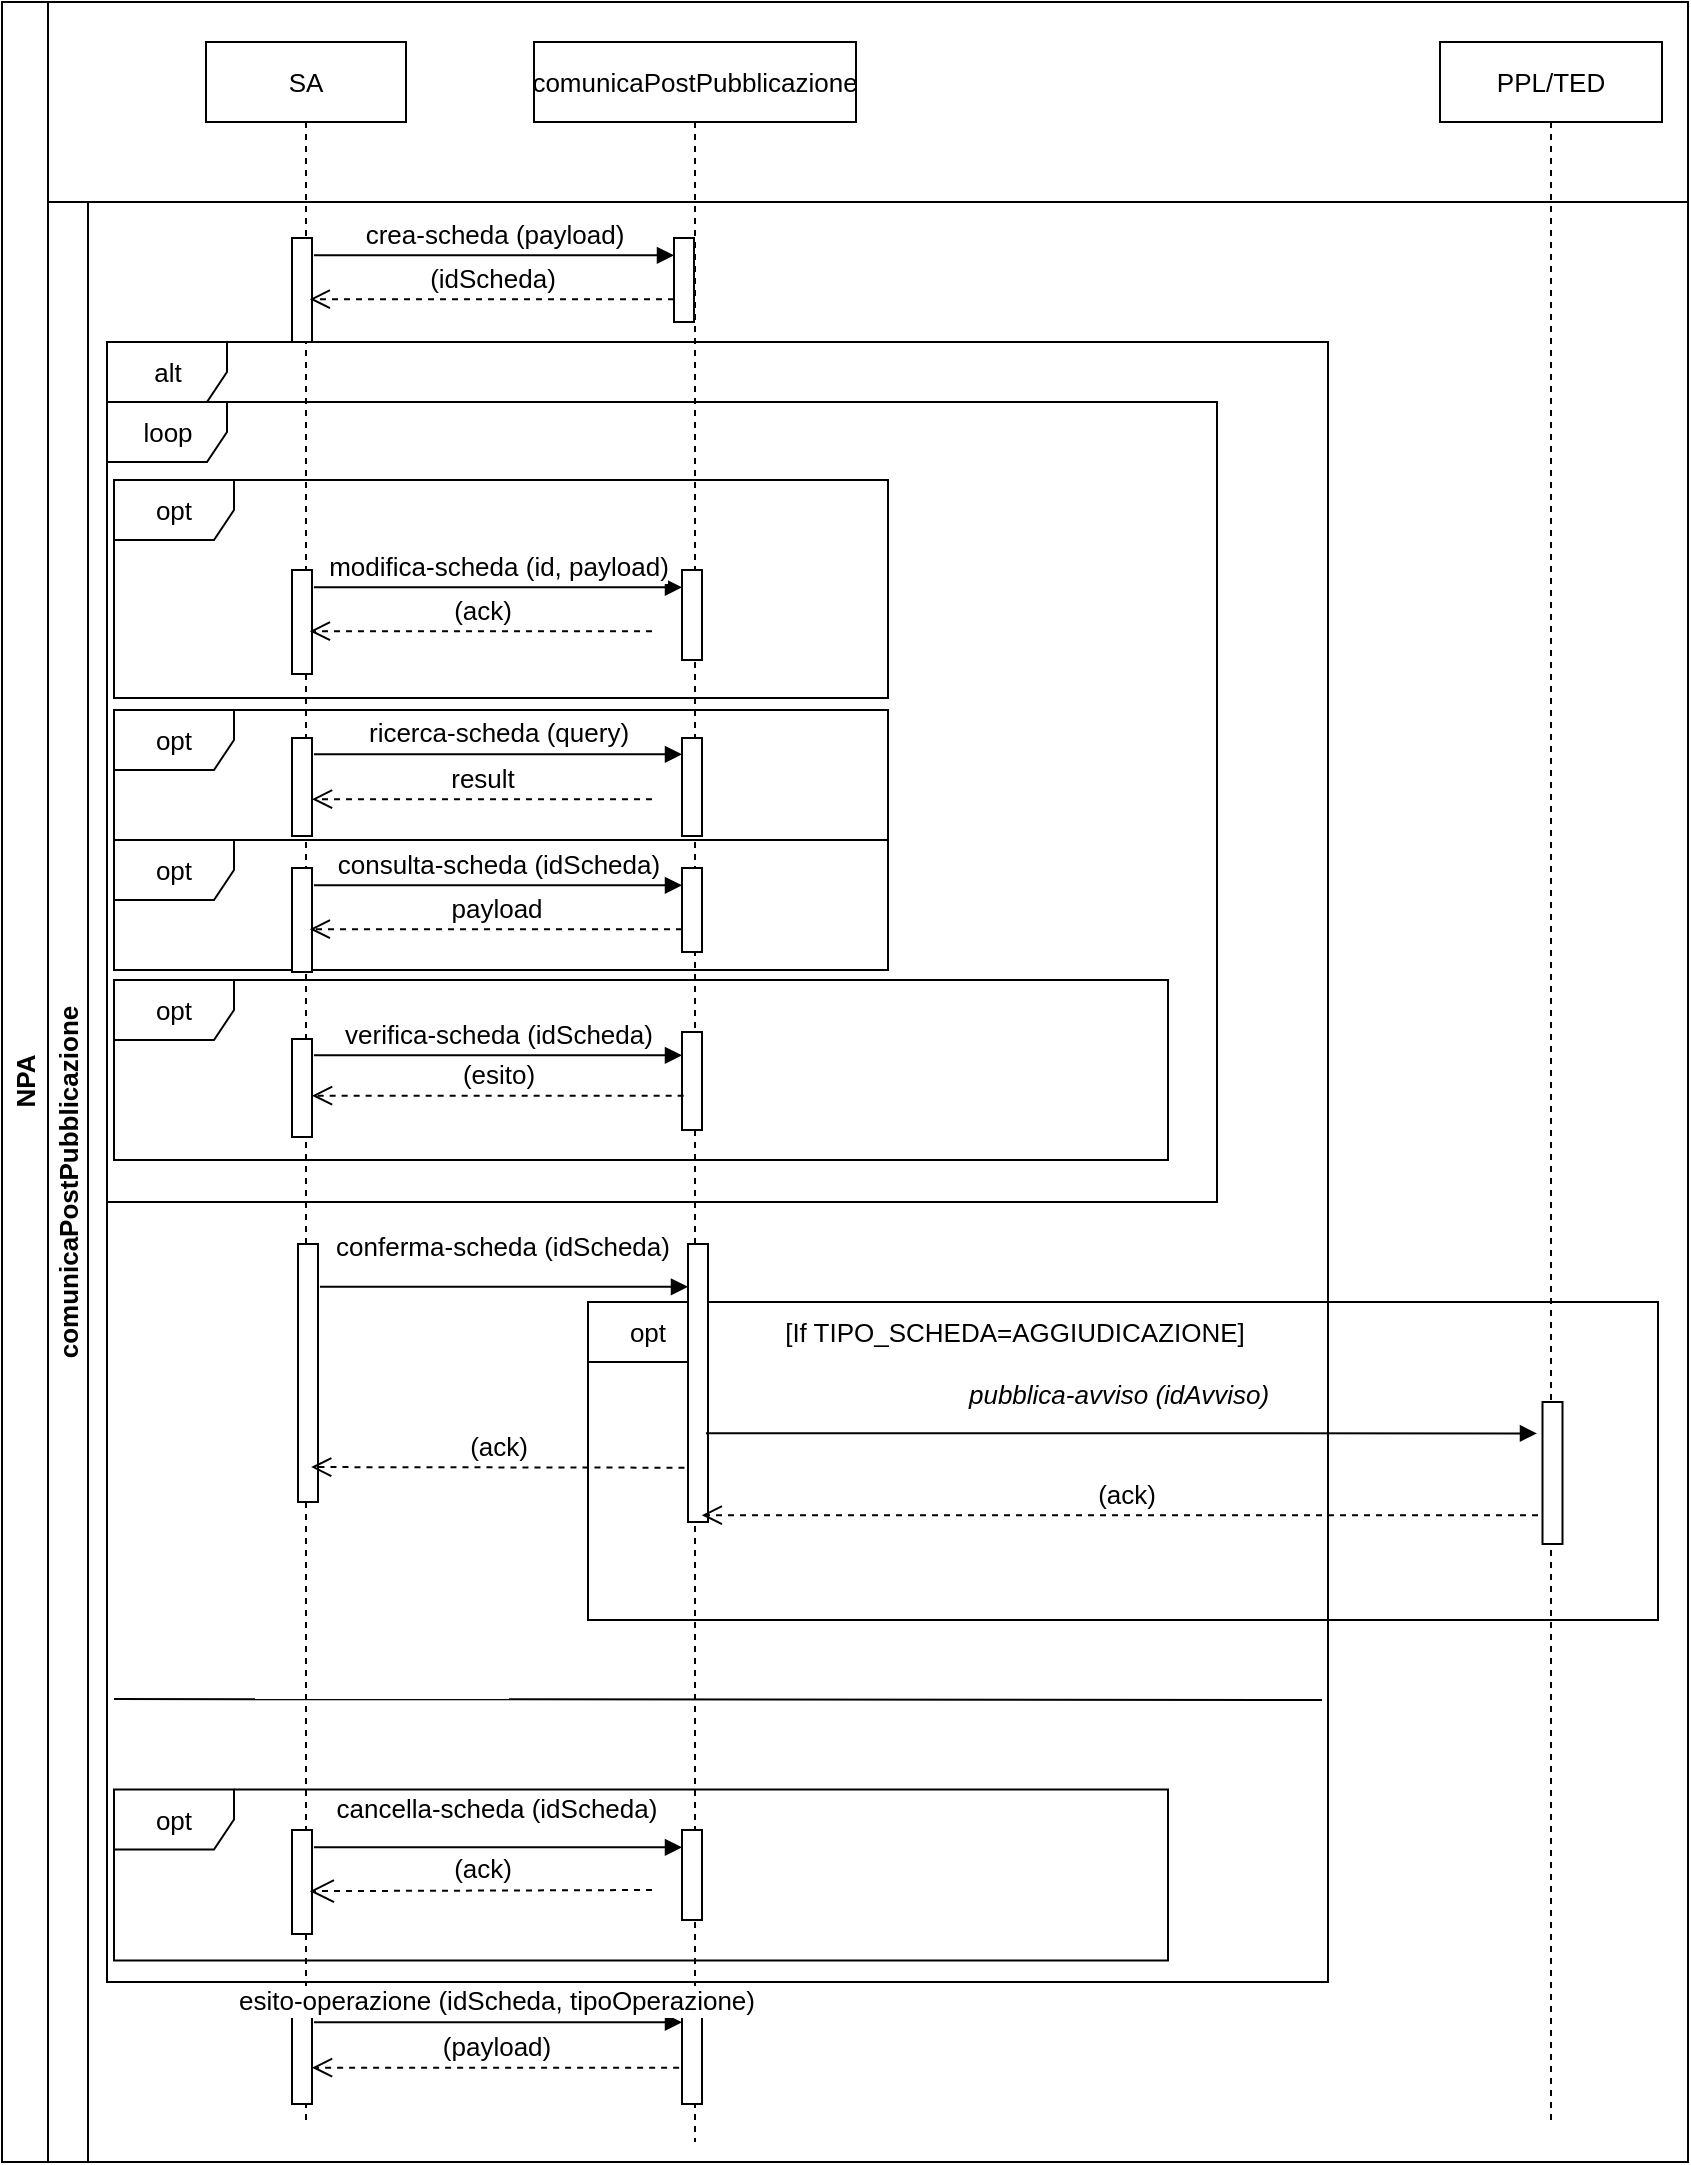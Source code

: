 <mxfile version="20.8.10" type="device"><diagram name="Sequence comunicaPostPubblicazione" id="Ietbm_civtzvMx1Zgd2v"><mxGraphModel dx="1985" dy="1298" grid="0" gridSize="10" guides="1" tooltips="1" connect="1" arrows="1" fold="1" page="1" pageScale="1" pageWidth="850" pageHeight="1100" math="0" shadow="0"><root><mxCell id="0"/><mxCell id="1" parent="0"/><mxCell id="IMptIWomryqyAkN4y-hL-1" value="opt" style="shape=umlFrame;whiteSpace=wrap;html=1;fontSize=13;" vertex="1" parent="1"><mxGeometry x="96" y="394" width="387" height="65" as="geometry"/></mxCell><mxCell id="IMptIWomryqyAkN4y-hL-2" value="opt" style="shape=umlFrame;whiteSpace=wrap;html=1;fontSize=13;" vertex="1" parent="1"><mxGeometry x="96" y="459" width="387" height="65" as="geometry"/></mxCell><mxCell id="IMptIWomryqyAkN4y-hL-3" value="NPA" style="swimlane;horizontal=0;whiteSpace=wrap;html=1;strokeWidth=1;fontSize=13;" vertex="1" parent="1"><mxGeometry x="40" y="40" width="843" height="1080" as="geometry"/></mxCell><mxCell id="IMptIWomryqyAkN4y-hL-4" value="comunicaPostPubblicazione" style="shape=umlLifeline;perimeter=lifelinePerimeter;whiteSpace=wrap;html=1;container=1;collapsible=0;recursiveResize=0;outlineConnect=0;fontSize=13;" vertex="1" parent="IMptIWomryqyAkN4y-hL-3"><mxGeometry x="266" y="20" width="161" height="1050" as="geometry"/></mxCell><mxCell id="IMptIWomryqyAkN4y-hL-5" value="" style="html=1;points=[];perimeter=orthogonalPerimeter;fontSize=13;" vertex="1" parent="IMptIWomryqyAkN4y-hL-4"><mxGeometry x="70" y="98" width="10" height="42" as="geometry"/></mxCell><mxCell id="IMptIWomryqyAkN4y-hL-6" value="SA" style="shape=umlLifeline;perimeter=lifelinePerimeter;whiteSpace=wrap;html=1;container=1;collapsible=0;recursiveResize=0;outlineConnect=0;fontSize=13;" vertex="1" parent="IMptIWomryqyAkN4y-hL-3"><mxGeometry x="102" y="20" width="100" height="1040" as="geometry"/></mxCell><mxCell id="IMptIWomryqyAkN4y-hL-7" value="comunicaPostPubblicazione" style="swimlane;startSize=20;horizontal=0;html=1;whiteSpace=wrap;fontSize=13;" vertex="1" parent="IMptIWomryqyAkN4y-hL-3"><mxGeometry x="23" y="100" width="820" height="980" as="geometry"><mxRectangle x="23" y="120" width="40" height="130" as="alternateBounds"/></mxGeometry></mxCell><mxCell id="IMptIWomryqyAkN4y-hL-8" value="opt" style="shape=umlFrame;whiteSpace=wrap;html=1;fontSize=13;" vertex="1" parent="IMptIWomryqyAkN4y-hL-7"><mxGeometry x="33" y="793.75" width="527" height="85.5" as="geometry"/></mxCell><mxCell id="IMptIWomryqyAkN4y-hL-9" value="&lt;font color=&quot;#000000&quot;&gt;opt&lt;/font&gt;" style="shape=umlFrame;whiteSpace=wrap;html=1;fontColor=#FF0000;strokeColor=#000000;fontSize=13;" vertex="1" parent="IMptIWomryqyAkN4y-hL-7"><mxGeometry x="270" y="550" width="535" height="159" as="geometry"/></mxCell><mxCell id="IMptIWomryqyAkN4y-hL-10" value="opt" style="shape=umlFrame;whiteSpace=wrap;html=1;fontSize=13;" vertex="1" parent="IMptIWomryqyAkN4y-hL-7"><mxGeometry x="33" y="139" width="387" height="109" as="geometry"/></mxCell><mxCell id="IMptIWomryqyAkN4y-hL-11" value="loop" style="shape=umlFrame;whiteSpace=wrap;html=1;fontSize=13;" vertex="1" parent="IMptIWomryqyAkN4y-hL-7"><mxGeometry x="29.5" y="100" width="555" height="400" as="geometry"/></mxCell><mxCell id="IMptIWomryqyAkN4y-hL-12" value="alt" style="shape=umlFrame;whiteSpace=wrap;html=1;fontSize=13;" vertex="1" parent="IMptIWomryqyAkN4y-hL-7"><mxGeometry x="29.5" y="70" width="610.5" height="820" as="geometry"/></mxCell><mxCell id="IMptIWomryqyAkN4y-hL-13" value="" style="html=1;points=[];perimeter=orthogonalPerimeter;fontSize=13;" vertex="1" parent="IMptIWomryqyAkN4y-hL-7"><mxGeometry x="122" y="18" width="10" height="52" as="geometry"/></mxCell><mxCell id="IMptIWomryqyAkN4y-hL-14" value="" style="html=1;points=[];perimeter=orthogonalPerimeter;fontSize=13;" vertex="1" parent="IMptIWomryqyAkN4y-hL-7"><mxGeometry x="122" y="184" width="10" height="52" as="geometry"/></mxCell><mxCell id="IMptIWomryqyAkN4y-hL-15" value="(ack)" style="html=1;verticalAlign=bottom;endArrow=open;dashed=1;endSize=8;rounded=0;entryX=0.89;entryY=0.588;entryDx=0;entryDy=0;entryPerimeter=0;fontSize=13;" edge="1" parent="IMptIWomryqyAkN4y-hL-7" target="IMptIWomryqyAkN4y-hL-14"><mxGeometry relative="1" as="geometry"><mxPoint x="302" y="214.576" as="sourcePoint"/><mxPoint x="327" y="256" as="targetPoint"/></mxGeometry></mxCell><mxCell id="IMptIWomryqyAkN4y-hL-16" value="" style="html=1;points=[];perimeter=orthogonalPerimeter;fontSize=13;" vertex="1" parent="IMptIWomryqyAkN4y-hL-7"><mxGeometry x="317" y="184" width="10" height="45" as="geometry"/></mxCell><mxCell id="IMptIWomryqyAkN4y-hL-17" value="modifica-scheda (id, payload)" style="html=1;verticalAlign=bottom;endArrow=block;rounded=0;exitX=1.097;exitY=0.166;exitDx=0;exitDy=0;exitPerimeter=0;endFill=1;fontSize=13;" edge="1" parent="IMptIWomryqyAkN4y-hL-7" source="IMptIWomryqyAkN4y-hL-14" target="IMptIWomryqyAkN4y-hL-16"><mxGeometry width="80" relative="1" as="geometry"><mxPoint x="195.97" y="352.632" as="sourcePoint"/><mxPoint x="365" y="352.632" as="targetPoint"/></mxGeometry></mxCell><mxCell id="IMptIWomryqyAkN4y-hL-18" value="" style="html=1;points=[];perimeter=orthogonalPerimeter;fontSize=13;" vertex="1" parent="IMptIWomryqyAkN4y-hL-7"><mxGeometry x="122" y="268" width="10" height="49" as="geometry"/></mxCell><mxCell id="IMptIWomryqyAkN4y-hL-19" value="result" style="html=1;verticalAlign=bottom;endArrow=open;dashed=1;endSize=8;rounded=0;fontSize=13;" edge="1" parent="IMptIWomryqyAkN4y-hL-7" target="IMptIWomryqyAkN4y-hL-18"><mxGeometry relative="1" as="geometry"><mxPoint x="302" y="298.576" as="sourcePoint"/><mxPoint x="127" y="297" as="targetPoint"/></mxGeometry></mxCell><mxCell id="IMptIWomryqyAkN4y-hL-20" value="" style="html=1;points=[];perimeter=orthogonalPerimeter;fontSize=13;" vertex="1" parent="IMptIWomryqyAkN4y-hL-7"><mxGeometry x="317" y="268" width="10" height="49" as="geometry"/></mxCell><mxCell id="IMptIWomryqyAkN4y-hL-21" value="ricerca-scheda (query)" style="html=1;verticalAlign=bottom;endArrow=block;rounded=0;exitX=1.097;exitY=0.166;exitDx=0;exitDy=0;exitPerimeter=0;endFill=1;fontSize=13;" edge="1" parent="IMptIWomryqyAkN4y-hL-7" source="IMptIWomryqyAkN4y-hL-18" target="IMptIWomryqyAkN4y-hL-20"><mxGeometry x="-0.0" width="80" relative="1" as="geometry"><mxPoint x="132.97" y="276.632" as="sourcePoint"/><mxPoint x="302" y="276.632" as="targetPoint"/><mxPoint as="offset"/></mxGeometry></mxCell><mxCell id="IMptIWomryqyAkN4y-hL-22" value="" style="html=1;points=[];perimeter=orthogonalPerimeter;fontSize=13;" vertex="1" parent="IMptIWomryqyAkN4y-hL-7"><mxGeometry x="122" y="333" width="10" height="52" as="geometry"/></mxCell><mxCell id="IMptIWomryqyAkN4y-hL-23" value="" style="html=1;points=[];perimeter=orthogonalPerimeter;fontSize=13;" vertex="1" parent="IMptIWomryqyAkN4y-hL-7"><mxGeometry x="122" y="814" width="10" height="52" as="geometry"/></mxCell><mxCell id="IMptIWomryqyAkN4y-hL-24" value="(ack)" style="html=1;verticalAlign=bottom;endArrow=open;dashed=1;endSize=10;rounded=0;entryX=0.89;entryY=0.588;entryDx=0;entryDy=0;entryPerimeter=0;fontSize=13;" edge="1" parent="IMptIWomryqyAkN4y-hL-7" target="IMptIWomryqyAkN4y-hL-23"><mxGeometry relative="1" as="geometry"><mxPoint x="302" y="844" as="sourcePoint"/><mxPoint x="264" y="726" as="targetPoint"/></mxGeometry></mxCell><mxCell id="IMptIWomryqyAkN4y-hL-25" value="" style="html=1;points=[];perimeter=orthogonalPerimeter;fontSize=13;" vertex="1" parent="IMptIWomryqyAkN4y-hL-7"><mxGeometry x="317" y="814" width="10" height="45" as="geometry"/></mxCell><mxCell id="IMptIWomryqyAkN4y-hL-26" value="cancella-scheda (idScheda)" style="html=1;verticalAlign=bottom;endArrow=block;rounded=0;exitX=1.097;exitY=0.166;exitDx=0;exitDy=0;exitPerimeter=0;endFill=1;fontSize=13;" edge="1" parent="IMptIWomryqyAkN4y-hL-7" source="IMptIWomryqyAkN4y-hL-23" target="IMptIWomryqyAkN4y-hL-25"><mxGeometry x="-0.011" y="9" width="80" relative="1" as="geometry"><mxPoint x="132.97" y="822.632" as="sourcePoint"/><mxPoint x="302" y="822.632" as="targetPoint"/><mxPoint as="offset"/></mxGeometry></mxCell><mxCell id="IMptIWomryqyAkN4y-hL-27" value="" style="html=1;points=[];perimeter=orthogonalPerimeter;fontSize=13;" vertex="1" parent="IMptIWomryqyAkN4y-hL-7"><mxGeometry x="122" y="902" width="10" height="49" as="geometry"/></mxCell><mxCell id="IMptIWomryqyAkN4y-hL-28" value="(payload)" style="html=1;verticalAlign=bottom;endArrow=open;dashed=1;endSize=8;rounded=0;exitX=-0.144;exitY=0.629;exitDx=0;exitDy=0;exitPerimeter=0;fontSize=13;" edge="1" parent="IMptIWomryqyAkN4y-hL-7" source="IMptIWomryqyAkN4y-hL-29" target="IMptIWomryqyAkN4y-hL-27"><mxGeometry relative="1" as="geometry"><mxPoint x="302" y="932.576" as="sourcePoint"/><mxPoint x="64" y="771" as="targetPoint"/></mxGeometry></mxCell><mxCell id="IMptIWomryqyAkN4y-hL-29" value="" style="html=1;points=[];perimeter=orthogonalPerimeter;fontSize=13;" vertex="1" parent="IMptIWomryqyAkN4y-hL-7"><mxGeometry x="317" y="902" width="10" height="49" as="geometry"/></mxCell><mxCell id="IMptIWomryqyAkN4y-hL-30" value="esito-operazione (idScheda, tipoOperazione)" style="html=1;verticalAlign=bottom;endArrow=block;rounded=0;exitX=1.097;exitY=0.166;exitDx=0;exitDy=0;exitPerimeter=0;endFill=1;fontSize=13;" edge="1" parent="IMptIWomryqyAkN4y-hL-7" source="IMptIWomryqyAkN4y-hL-27" target="IMptIWomryqyAkN4y-hL-29"><mxGeometry x="-0.011" width="80" relative="1" as="geometry"><mxPoint x="69.97" y="750.632" as="sourcePoint"/><mxPoint x="239" y="750.632" as="targetPoint"/><mxPoint as="offset"/></mxGeometry></mxCell><mxCell id="IMptIWomryqyAkN4y-hL-31" value="" style="html=1;points=[];perimeter=orthogonalPerimeter;fontSize=13;" vertex="1" parent="IMptIWomryqyAkN4y-hL-7"><mxGeometry x="317" y="333" width="10" height="42" as="geometry"/></mxCell><mxCell id="IMptIWomryqyAkN4y-hL-32" value="consulta-scheda (idScheda)" style="html=1;verticalAlign=bottom;endArrow=block;rounded=0;exitX=1.097;exitY=0.166;exitDx=0;exitDy=0;exitPerimeter=0;fontSize=13;" edge="1" parent="IMptIWomryqyAkN4y-hL-7" source="IMptIWomryqyAkN4y-hL-22" target="IMptIWomryqyAkN4y-hL-31"><mxGeometry x="-0.0" width="80" relative="1" as="geometry"><mxPoint x="87" y="305" as="sourcePoint"/><mxPoint x="167" y="305" as="targetPoint"/><mxPoint as="offset"/></mxGeometry></mxCell><mxCell id="IMptIWomryqyAkN4y-hL-33" value="payload" style="html=1;verticalAlign=bottom;endArrow=open;dashed=1;endSize=8;rounded=0;entryX=0.89;entryY=0.588;entryDx=0;entryDy=0;entryPerimeter=0;fontSize=13;" edge="1" parent="IMptIWomryqyAkN4y-hL-7" source="IMptIWomryqyAkN4y-hL-31" target="IMptIWomryqyAkN4y-hL-22"><mxGeometry relative="1" as="geometry"><mxPoint x="407" y="405" as="sourcePoint"/><mxPoint x="327" y="405" as="targetPoint"/></mxGeometry></mxCell><mxCell id="IMptIWomryqyAkN4y-hL-34" value="opt" style="shape=umlFrame;whiteSpace=wrap;html=1;fontSize=13;" vertex="1" parent="IMptIWomryqyAkN4y-hL-7"><mxGeometry x="33" y="389" width="527" height="90" as="geometry"/></mxCell><mxCell id="IMptIWomryqyAkN4y-hL-35" value="" style="html=1;points=[];perimeter=orthogonalPerimeter;fontSize=13;" vertex="1" parent="IMptIWomryqyAkN4y-hL-7"><mxGeometry x="317" y="415" width="10" height="49" as="geometry"/></mxCell><mxCell id="IMptIWomryqyAkN4y-hL-36" value="" style="html=1;points=[];perimeter=orthogonalPerimeter;fontSize=13;" vertex="1" parent="IMptIWomryqyAkN4y-hL-7"><mxGeometry x="122" y="418.5" width="10" height="49" as="geometry"/></mxCell><mxCell id="IMptIWomryqyAkN4y-hL-37" value="verifica-scheda (idScheda)" style="html=1;verticalAlign=bottom;endArrow=block;rounded=0;exitX=1.097;exitY=0.166;exitDx=0;exitDy=0;exitPerimeter=0;endFill=1;fontSize=13;" edge="1" parent="IMptIWomryqyAkN4y-hL-7" source="IMptIWomryqyAkN4y-hL-36" target="IMptIWomryqyAkN4y-hL-35"><mxGeometry x="-0.0" width="80" relative="1" as="geometry"><mxPoint x="-50.03" y="-161.868" as="sourcePoint"/><mxPoint x="119" y="-161.868" as="targetPoint"/><mxPoint as="offset"/></mxGeometry></mxCell><mxCell id="IMptIWomryqyAkN4y-hL-38" value="(esito)" style="html=1;verticalAlign=bottom;endArrow=open;dashed=1;endSize=8;rounded=0;exitX=0.083;exitY=0.65;exitDx=0;exitDy=0;exitPerimeter=0;fontSize=13;" edge="1" parent="IMptIWomryqyAkN4y-hL-7" source="IMptIWomryqyAkN4y-hL-35" target="IMptIWomryqyAkN4y-hL-36"><mxGeometry relative="1" as="geometry"><mxPoint x="484.75" y="452.478" as="sourcePoint"/><mxPoint x="153" y="452" as="targetPoint"/></mxGeometry></mxCell><mxCell id="IMptIWomryqyAkN4y-hL-39" value="[If TIPO_SCHEDA=AGGIUDICAZIONE]" style="text;html=1;strokeColor=none;fillColor=none;align=center;verticalAlign=middle;whiteSpace=wrap;rounded=0;fontColor=#000000;fontSize=13;" vertex="1" parent="IMptIWomryqyAkN4y-hL-7"><mxGeometry x="357" y="550" width="253" height="30" as="geometry"/></mxCell><mxCell id="IMptIWomryqyAkN4y-hL-40" value="crea-scheda (payload)" style="html=1;verticalAlign=bottom;endArrow=block;rounded=0;exitX=1.097;exitY=0.166;exitDx=0;exitDy=0;exitPerimeter=0;fontSize=13;" edge="1" parent="IMptIWomryqyAkN4y-hL-3" source="IMptIWomryqyAkN4y-hL-13" target="IMptIWomryqyAkN4y-hL-5"><mxGeometry x="-0.0" width="80" relative="1" as="geometry"><mxPoint x="150" y="125" as="sourcePoint"/><mxPoint x="230" y="125" as="targetPoint"/><mxPoint as="offset"/></mxGeometry></mxCell><mxCell id="IMptIWomryqyAkN4y-hL-41" value="(idScheda)" style="html=1;verticalAlign=bottom;endArrow=open;dashed=1;endSize=8;rounded=0;entryX=0.89;entryY=0.588;entryDx=0;entryDy=0;entryPerimeter=0;fontSize=13;" edge="1" parent="IMptIWomryqyAkN4y-hL-3" source="IMptIWomryqyAkN4y-hL-5" target="IMptIWomryqyAkN4y-hL-13"><mxGeometry relative="1" as="geometry"><mxPoint x="470" y="225" as="sourcePoint"/><mxPoint x="390" y="225" as="targetPoint"/></mxGeometry></mxCell><mxCell id="IMptIWomryqyAkN4y-hL-42" value="" style="endArrow=none;html=1;rounded=0;strokeColor=#000000;fontColor=#FF0000;exitX=0;exitY=0.788;exitDx=0;exitDy=0;exitPerimeter=0;fontSize=13;" edge="1" parent="1"><mxGeometry width="50" height="50" relative="1" as="geometry"><mxPoint x="96" y="888.52" as="sourcePoint"/><mxPoint x="700" y="889" as="targetPoint"/></mxGeometry></mxCell><mxCell id="IMptIWomryqyAkN4y-hL-43" value="" style="html=1;points=[];perimeter=orthogonalPerimeter;fontSize=13;" vertex="1" parent="1"><mxGeometry x="188" y="661" width="10" height="129" as="geometry"/></mxCell><mxCell id="IMptIWomryqyAkN4y-hL-44" value="(ack)" style="html=1;verticalAlign=bottom;endArrow=open;dashed=1;endSize=8;rounded=0;entryX=0.657;entryY=0.756;entryDx=0;entryDy=0;entryPerimeter=0;exitX=-0.176;exitY=0.704;exitDx=0;exitDy=0;exitPerimeter=0;fontSize=13;" edge="1" parent="1"><mxGeometry relative="1" as="geometry"><mxPoint x="381.24" y="772.856" as="sourcePoint"/><mxPoint x="194.57" y="772.524" as="targetPoint"/></mxGeometry></mxCell><mxCell id="IMptIWomryqyAkN4y-hL-45" value="" style="html=1;points=[];perimeter=orthogonalPerimeter;fontSize=13;" vertex="1" parent="1"><mxGeometry x="383" y="661" width="10" height="139" as="geometry"/></mxCell><mxCell id="IMptIWomryqyAkN4y-hL-46" value="conferma-scheda (idScheda)" style="html=1;verticalAlign=bottom;endArrow=block;rounded=0;exitX=1.097;exitY=0.166;exitDx=0;exitDy=0;exitPerimeter=0;endFill=1;fontSize=13;" edge="1" parent="1" source="IMptIWomryqyAkN4y-hL-43" target="IMptIWomryqyAkN4y-hL-45"><mxGeometry x="-0.011" y="9" width="80" relative="1" as="geometry"><mxPoint x="135.97" y="509.632" as="sourcePoint"/><mxPoint x="305" y="509.632" as="targetPoint"/><mxPoint as="offset"/></mxGeometry></mxCell><mxCell id="IMptIWomryqyAkN4y-hL-47" value="&lt;font style=&quot;font-weight: normal;&quot; color=&quot;#000000&quot;&gt;(ack)&lt;/font&gt;" style="html=1;verticalAlign=bottom;endArrow=open;dashed=1;endSize=8;rounded=0;entryX=0.89;entryY=0.588;entryDx=0;entryDy=0;entryPerimeter=0;fontColor=#97D077;strokeColor=#000000;fontSize=13;fontStyle=1" edge="1" parent="1" source="IMptIWomryqyAkN4y-hL-49"><mxGeometry relative="1" as="geometry"><mxPoint x="546" y="796.576" as="sourcePoint"/><mxPoint x="389.9" y="796.576" as="targetPoint"/></mxGeometry></mxCell><mxCell id="IMptIWomryqyAkN4y-hL-48" value="&lt;font color=&quot;#000000&quot;&gt;&lt;span style=&quot;font-weight: normal;&quot;&gt;&lt;i&gt;pubblica-avviso (idAvviso)&lt;/i&gt;&lt;/span&gt;&lt;/font&gt;" style="html=1;verticalAlign=bottom;endArrow=block;rounded=0;exitX=1.097;exitY=0.166;exitDx=0;exitDy=0;exitPerimeter=0;endFill=1;fontColor=#97D077;strokeColor=#000000;entryX=-0.276;entryY=0.221;entryDx=0;entryDy=0;entryPerimeter=0;fontSize=13;fontStyle=1" edge="1" parent="1" target="IMptIWomryqyAkN4y-hL-50"><mxGeometry x="-0.006" y="9" width="80" relative="1" as="geometry"><mxPoint x="391.97" y="755.632" as="sourcePoint"/><mxPoint x="848.25" y="755.632" as="targetPoint"/><mxPoint as="offset"/></mxGeometry></mxCell><mxCell id="IMptIWomryqyAkN4y-hL-49" value="PPL/TED" style="shape=umlLifeline;perimeter=lifelinePerimeter;whiteSpace=wrap;html=1;container=1;collapsible=0;recursiveResize=0;outlineConnect=0;fontSize=13;" vertex="1" parent="1"><mxGeometry x="759" y="60" width="111" height="1040" as="geometry"/></mxCell><mxCell id="IMptIWomryqyAkN4y-hL-50" value="" style="html=1;points=[];perimeter=orthogonalPerimeter;fontColor=#97D077;strokeColor=#000000;fontSize=13;fontStyle=1" vertex="1" parent="IMptIWomryqyAkN4y-hL-49"><mxGeometry x="51.25" y="680" width="10" height="71" as="geometry"/></mxCell></root></mxGraphModel></diagram></mxfile>
